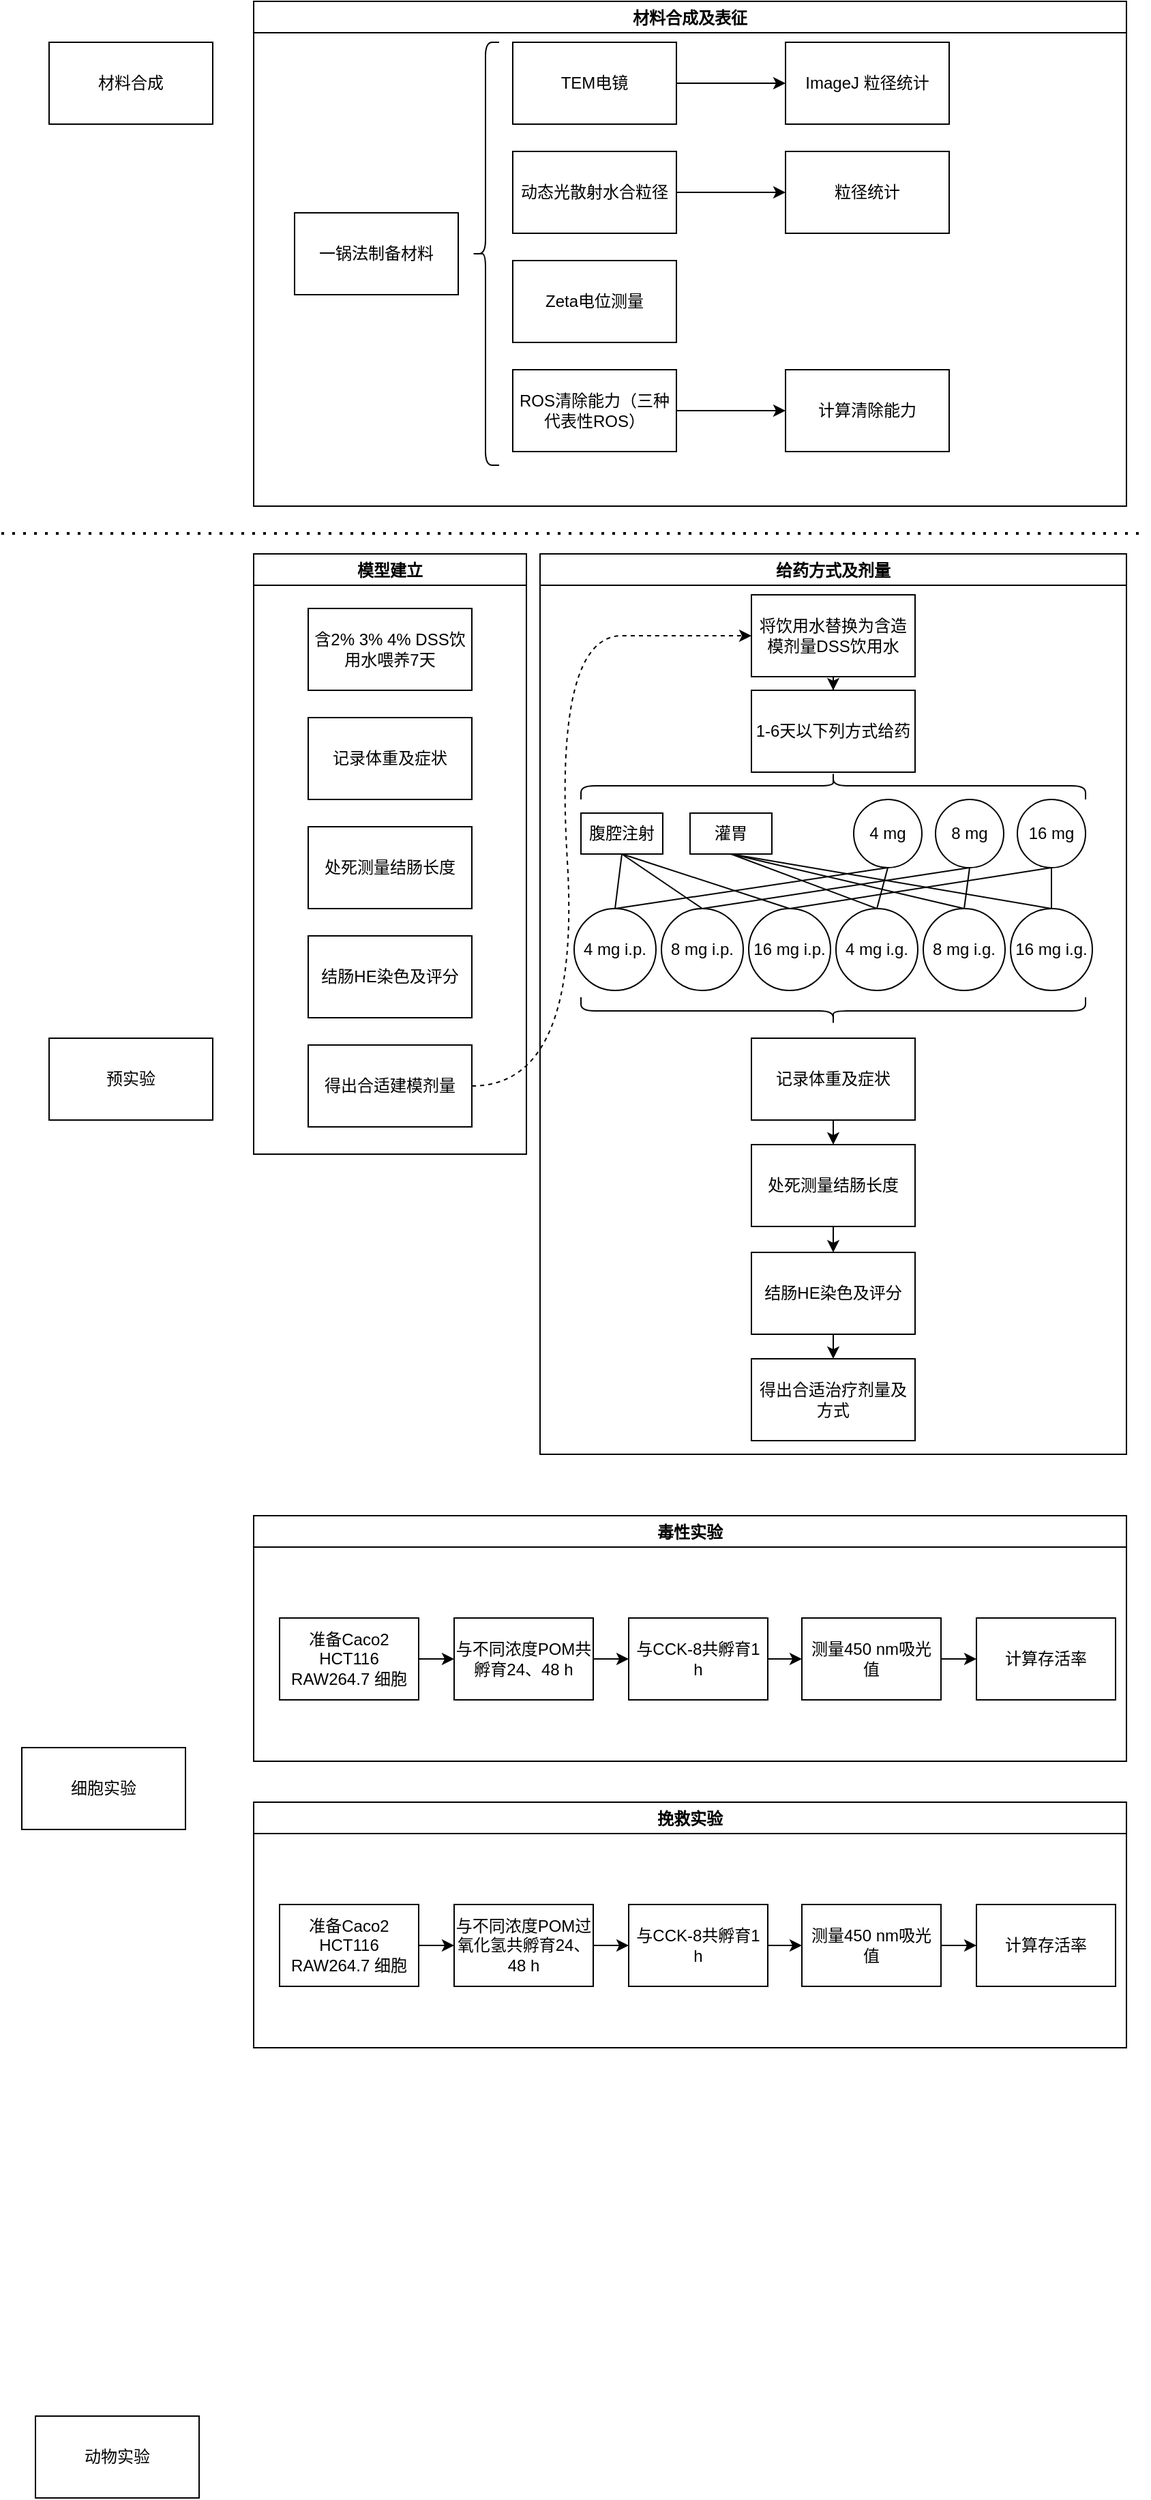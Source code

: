 <mxfile version="17.1.1" type="github">
  <diagram id="czoDvNGMsrOtbpfqUfRm" name="Page-1">
    <mxGraphModel dx="2471" dy="1713" grid="1" gridSize="10" guides="1" tooltips="1" connect="1" arrows="1" fold="1" page="1" pageScale="1" pageWidth="850" pageHeight="1100" math="0" shadow="0">
      <root>
        <mxCell id="0" />
        <mxCell id="1" parent="0" />
        <mxCell id="PeHnrjvGRDgDpMHeO9pG-1" value="预实验" style="rounded=0;whiteSpace=wrap;html=1;" vertex="1" parent="1">
          <mxGeometry x="40" y="770" width="120" height="60" as="geometry" />
        </mxCell>
        <mxCell id="PeHnrjvGRDgDpMHeO9pG-4" value="材料合成" style="rounded=0;whiteSpace=wrap;html=1;" vertex="1" parent="1">
          <mxGeometry x="40" y="40" width="120" height="60" as="geometry" />
        </mxCell>
        <mxCell id="PeHnrjvGRDgDpMHeO9pG-7" value="细胞实验" style="rounded=0;whiteSpace=wrap;html=1;" vertex="1" parent="1">
          <mxGeometry x="20" y="1290" width="120" height="60" as="geometry" />
        </mxCell>
        <mxCell id="PeHnrjvGRDgDpMHeO9pG-19" value="模型建立" style="swimlane;" vertex="1" parent="1">
          <mxGeometry x="190" y="415" width="200" height="440" as="geometry" />
        </mxCell>
        <mxCell id="PeHnrjvGRDgDpMHeO9pG-20" value="含2% 3% 4% DSS饮用水喂养7天" style="rounded=0;whiteSpace=wrap;html=1;" vertex="1" parent="PeHnrjvGRDgDpMHeO9pG-19">
          <mxGeometry x="40" y="40" width="120" height="60" as="geometry" />
        </mxCell>
        <mxCell id="PeHnrjvGRDgDpMHeO9pG-21" value="记录体重及症状" style="rounded=0;whiteSpace=wrap;html=1;" vertex="1" parent="PeHnrjvGRDgDpMHeO9pG-19">
          <mxGeometry x="40" y="120" width="120" height="60" as="geometry" />
        </mxCell>
        <mxCell id="PeHnrjvGRDgDpMHeO9pG-22" value="处死测量结肠长度" style="rounded=0;whiteSpace=wrap;html=1;" vertex="1" parent="PeHnrjvGRDgDpMHeO9pG-19">
          <mxGeometry x="40" y="200" width="120" height="60" as="geometry" />
        </mxCell>
        <mxCell id="PeHnrjvGRDgDpMHeO9pG-25" value="结肠HE染色及评分" style="rounded=0;whiteSpace=wrap;html=1;" vertex="1" parent="PeHnrjvGRDgDpMHeO9pG-19">
          <mxGeometry x="40" y="280" width="120" height="60" as="geometry" />
        </mxCell>
        <mxCell id="PeHnrjvGRDgDpMHeO9pG-26" value="得出合适建模剂量" style="rounded=0;whiteSpace=wrap;html=1;" vertex="1" parent="PeHnrjvGRDgDpMHeO9pG-19">
          <mxGeometry x="40" y="360" width="120" height="60" as="geometry" />
        </mxCell>
        <mxCell id="PeHnrjvGRDgDpMHeO9pG-27" value="给药方式及剂量" style="swimlane;" vertex="1" parent="1">
          <mxGeometry x="400" y="415" width="430" height="660" as="geometry" />
        </mxCell>
        <mxCell id="PeHnrjvGRDgDpMHeO9pG-28" value="4 mg" style="ellipse;whiteSpace=wrap;html=1;aspect=fixed;" vertex="1" parent="PeHnrjvGRDgDpMHeO9pG-27">
          <mxGeometry x="230" y="180" width="50" height="50" as="geometry" />
        </mxCell>
        <mxCell id="PeHnrjvGRDgDpMHeO9pG-29" value="腹腔注射" style="rounded=0;whiteSpace=wrap;html=1;" vertex="1" parent="PeHnrjvGRDgDpMHeO9pG-27">
          <mxGeometry x="30" y="190" width="60" height="30" as="geometry" />
        </mxCell>
        <mxCell id="PeHnrjvGRDgDpMHeO9pG-30" value="灌胃" style="rounded=0;whiteSpace=wrap;html=1;" vertex="1" parent="PeHnrjvGRDgDpMHeO9pG-27">
          <mxGeometry x="110" y="190" width="60" height="30" as="geometry" />
        </mxCell>
        <mxCell id="PeHnrjvGRDgDpMHeO9pG-35" value="16 mg" style="ellipse;whiteSpace=wrap;html=1;aspect=fixed;" vertex="1" parent="PeHnrjvGRDgDpMHeO9pG-27">
          <mxGeometry x="350" y="180" width="50" height="50" as="geometry" />
        </mxCell>
        <mxCell id="PeHnrjvGRDgDpMHeO9pG-34" value="8 mg" style="ellipse;whiteSpace=wrap;html=1;aspect=fixed;" vertex="1" parent="PeHnrjvGRDgDpMHeO9pG-27">
          <mxGeometry x="290" y="180" width="50" height="50" as="geometry" />
        </mxCell>
        <mxCell id="PeHnrjvGRDgDpMHeO9pG-66" value="" style="edgeStyle=orthogonalEdgeStyle;rounded=0;orthogonalLoop=1;jettySize=auto;html=1;" edge="1" parent="PeHnrjvGRDgDpMHeO9pG-27" source="PeHnrjvGRDgDpMHeO9pG-36" target="PeHnrjvGRDgDpMHeO9pG-38">
          <mxGeometry relative="1" as="geometry" />
        </mxCell>
        <mxCell id="PeHnrjvGRDgDpMHeO9pG-36" value="将饮用水替换为含造模剂量DSS饮用水" style="rounded=0;whiteSpace=wrap;html=1;" vertex="1" parent="PeHnrjvGRDgDpMHeO9pG-27">
          <mxGeometry x="155" y="30" width="120" height="60" as="geometry" />
        </mxCell>
        <mxCell id="PeHnrjvGRDgDpMHeO9pG-38" value="1-6天以下列方式给药" style="rounded=0;whiteSpace=wrap;html=1;" vertex="1" parent="PeHnrjvGRDgDpMHeO9pG-27">
          <mxGeometry x="155" y="100" width="120" height="60" as="geometry" />
        </mxCell>
        <mxCell id="PeHnrjvGRDgDpMHeO9pG-39" value="" style="shape=curlyBracket;whiteSpace=wrap;html=1;rounded=1;rotation=90;size=0.5;" vertex="1" parent="PeHnrjvGRDgDpMHeO9pG-27">
          <mxGeometry x="205" y="-15" width="20" height="370" as="geometry" />
        </mxCell>
        <mxCell id="PeHnrjvGRDgDpMHeO9pG-41" value="4 mg i.p." style="ellipse;whiteSpace=wrap;html=1;aspect=fixed;flipH=1;" vertex="1" parent="PeHnrjvGRDgDpMHeO9pG-27">
          <mxGeometry x="25" y="260" width="60" height="60" as="geometry" />
        </mxCell>
        <mxCell id="PeHnrjvGRDgDpMHeO9pG-46" value="16 mg i.g." style="ellipse;whiteSpace=wrap;html=1;aspect=fixed;flipH=1;" vertex="1" parent="PeHnrjvGRDgDpMHeO9pG-27">
          <mxGeometry x="345" y="260" width="60" height="60" as="geometry" />
        </mxCell>
        <mxCell id="PeHnrjvGRDgDpMHeO9pG-45" value="8 mg i.g." style="ellipse;whiteSpace=wrap;html=1;aspect=fixed;flipH=1;" vertex="1" parent="PeHnrjvGRDgDpMHeO9pG-27">
          <mxGeometry x="281" y="260" width="60" height="60" as="geometry" />
        </mxCell>
        <mxCell id="PeHnrjvGRDgDpMHeO9pG-44" value="4 mg i.g." style="ellipse;whiteSpace=wrap;html=1;aspect=fixed;flipH=1;" vertex="1" parent="PeHnrjvGRDgDpMHeO9pG-27">
          <mxGeometry x="217" y="260" width="60" height="60" as="geometry" />
        </mxCell>
        <mxCell id="PeHnrjvGRDgDpMHeO9pG-43" value="16 mg i.p." style="ellipse;whiteSpace=wrap;html=1;aspect=fixed;flipH=1;" vertex="1" parent="PeHnrjvGRDgDpMHeO9pG-27">
          <mxGeometry x="153" y="260" width="60" height="60" as="geometry" />
        </mxCell>
        <mxCell id="PeHnrjvGRDgDpMHeO9pG-42" value="8 mg i.p." style="ellipse;whiteSpace=wrap;html=1;aspect=fixed;flipH=1;" vertex="1" parent="PeHnrjvGRDgDpMHeO9pG-27">
          <mxGeometry x="89" y="260" width="60" height="60" as="geometry" />
        </mxCell>
        <mxCell id="PeHnrjvGRDgDpMHeO9pG-49" value="" style="endArrow=none;html=1;rounded=0;exitX=0.5;exitY=0;exitDx=0;exitDy=0;" edge="1" parent="PeHnrjvGRDgDpMHeO9pG-27" source="PeHnrjvGRDgDpMHeO9pG-41">
          <mxGeometry width="50" height="50" relative="1" as="geometry">
            <mxPoint x="10" y="270" as="sourcePoint" />
            <mxPoint x="60" y="220" as="targetPoint" />
          </mxGeometry>
        </mxCell>
        <mxCell id="PeHnrjvGRDgDpMHeO9pG-51" value="" style="endArrow=none;html=1;rounded=0;exitX=0.5;exitY=0;exitDx=0;exitDy=0;entryX=0.5;entryY=1;entryDx=0;entryDy=0;" edge="1" parent="PeHnrjvGRDgDpMHeO9pG-27" source="PeHnrjvGRDgDpMHeO9pG-43" target="PeHnrjvGRDgDpMHeO9pG-29">
          <mxGeometry width="50" height="50" relative="1" as="geometry">
            <mxPoint x="129" y="270" as="sourcePoint" />
            <mxPoint x="70" y="230.0" as="targetPoint" />
          </mxGeometry>
        </mxCell>
        <mxCell id="PeHnrjvGRDgDpMHeO9pG-52" value="" style="endArrow=none;html=1;rounded=0;exitX=0.5;exitY=0;exitDx=0;exitDy=0;entryX=0.5;entryY=1;entryDx=0;entryDy=0;" edge="1" parent="PeHnrjvGRDgDpMHeO9pG-27" source="PeHnrjvGRDgDpMHeO9pG-44" target="PeHnrjvGRDgDpMHeO9pG-30">
          <mxGeometry width="50" height="50" relative="1" as="geometry">
            <mxPoint x="193" y="270" as="sourcePoint" />
            <mxPoint x="60" y="220" as="targetPoint" />
          </mxGeometry>
        </mxCell>
        <mxCell id="PeHnrjvGRDgDpMHeO9pG-53" value="" style="endArrow=none;html=1;rounded=0;exitX=0.5;exitY=0;exitDx=0;exitDy=0;entryX=0.5;entryY=1;entryDx=0;entryDy=0;" edge="1" parent="PeHnrjvGRDgDpMHeO9pG-27" source="PeHnrjvGRDgDpMHeO9pG-45" target="PeHnrjvGRDgDpMHeO9pG-30">
          <mxGeometry width="50" height="50" relative="1" as="geometry">
            <mxPoint x="257.0" y="270" as="sourcePoint" />
            <mxPoint x="150" y="230.0" as="targetPoint" />
          </mxGeometry>
        </mxCell>
        <mxCell id="PeHnrjvGRDgDpMHeO9pG-54" value="" style="endArrow=none;html=1;rounded=0;exitX=0.5;exitY=0;exitDx=0;exitDy=0;entryX=0.5;entryY=1;entryDx=0;entryDy=0;" edge="1" parent="PeHnrjvGRDgDpMHeO9pG-27" source="PeHnrjvGRDgDpMHeO9pG-46" target="PeHnrjvGRDgDpMHeO9pG-30">
          <mxGeometry width="50" height="50" relative="1" as="geometry">
            <mxPoint x="321" y="270" as="sourcePoint" />
            <mxPoint x="150" y="230.0" as="targetPoint" />
          </mxGeometry>
        </mxCell>
        <mxCell id="PeHnrjvGRDgDpMHeO9pG-55" value="" style="endArrow=none;html=1;rounded=0;exitX=0.5;exitY=0;exitDx=0;exitDy=0;entryX=0.5;entryY=1;entryDx=0;entryDy=0;" edge="1" parent="PeHnrjvGRDgDpMHeO9pG-27" source="PeHnrjvGRDgDpMHeO9pG-41" target="PeHnrjvGRDgDpMHeO9pG-28">
          <mxGeometry width="50" height="50" relative="1" as="geometry">
            <mxPoint x="385" y="270" as="sourcePoint" />
            <mxPoint x="150" y="230.0" as="targetPoint" />
          </mxGeometry>
        </mxCell>
        <mxCell id="PeHnrjvGRDgDpMHeO9pG-56" value="" style="endArrow=none;html=1;rounded=0;exitX=0.5;exitY=0;exitDx=0;exitDy=0;entryX=0.5;entryY=1;entryDx=0;entryDy=0;" edge="1" parent="PeHnrjvGRDgDpMHeO9pG-27" source="PeHnrjvGRDgDpMHeO9pG-42" target="PeHnrjvGRDgDpMHeO9pG-34">
          <mxGeometry width="50" height="50" relative="1" as="geometry">
            <mxPoint x="65" y="270" as="sourcePoint" />
            <mxPoint x="265" y="240.0" as="targetPoint" />
          </mxGeometry>
        </mxCell>
        <mxCell id="PeHnrjvGRDgDpMHeO9pG-57" value="" style="endArrow=none;html=1;rounded=0;entryX=0.5;entryY=1;entryDx=0;entryDy=0;exitX=0.5;exitY=0;exitDx=0;exitDy=0;" edge="1" parent="PeHnrjvGRDgDpMHeO9pG-27" source="PeHnrjvGRDgDpMHeO9pG-43" target="PeHnrjvGRDgDpMHeO9pG-35">
          <mxGeometry width="50" height="50" relative="1" as="geometry">
            <mxPoint x="180" y="260" as="sourcePoint" />
            <mxPoint x="325" y="240.0" as="targetPoint" />
          </mxGeometry>
        </mxCell>
        <mxCell id="PeHnrjvGRDgDpMHeO9pG-58" value="" style="endArrow=none;html=1;rounded=0;entryX=0.5;entryY=1;entryDx=0;entryDy=0;exitX=0.5;exitY=0;exitDx=0;exitDy=0;" edge="1" parent="PeHnrjvGRDgDpMHeO9pG-27" source="PeHnrjvGRDgDpMHeO9pG-46" target="PeHnrjvGRDgDpMHeO9pG-35">
          <mxGeometry width="50" height="50" relative="1" as="geometry">
            <mxPoint x="193" y="270" as="sourcePoint" />
            <mxPoint x="385" y="240.0" as="targetPoint" />
          </mxGeometry>
        </mxCell>
        <mxCell id="PeHnrjvGRDgDpMHeO9pG-59" value="" style="endArrow=none;html=1;rounded=0;entryX=0.5;entryY=1;entryDx=0;entryDy=0;exitX=0.5;exitY=0;exitDx=0;exitDy=0;" edge="1" parent="PeHnrjvGRDgDpMHeO9pG-27" source="PeHnrjvGRDgDpMHeO9pG-45" target="PeHnrjvGRDgDpMHeO9pG-34">
          <mxGeometry width="50" height="50" relative="1" as="geometry">
            <mxPoint x="385" y="270" as="sourcePoint" />
            <mxPoint x="385" y="240.0" as="targetPoint" />
          </mxGeometry>
        </mxCell>
        <mxCell id="PeHnrjvGRDgDpMHeO9pG-60" value="" style="endArrow=none;html=1;rounded=0;entryX=0.5;entryY=1;entryDx=0;entryDy=0;exitX=0.5;exitY=0;exitDx=0;exitDy=0;" edge="1" parent="PeHnrjvGRDgDpMHeO9pG-27" source="PeHnrjvGRDgDpMHeO9pG-44" target="PeHnrjvGRDgDpMHeO9pG-28">
          <mxGeometry width="50" height="50" relative="1" as="geometry">
            <mxPoint x="321" y="270" as="sourcePoint" />
            <mxPoint x="325" y="240.0" as="targetPoint" />
          </mxGeometry>
        </mxCell>
        <mxCell id="PeHnrjvGRDgDpMHeO9pG-61" value="记录体重及症状" style="rounded=0;whiteSpace=wrap;html=1;" vertex="1" parent="PeHnrjvGRDgDpMHeO9pG-27">
          <mxGeometry x="155" y="355" width="120" height="60" as="geometry" />
        </mxCell>
        <mxCell id="PeHnrjvGRDgDpMHeO9pG-62" value="" style="shape=curlyBracket;whiteSpace=wrap;html=1;rounded=1;rotation=-90;" vertex="1" parent="PeHnrjvGRDgDpMHeO9pG-27">
          <mxGeometry x="205" y="150" width="20" height="370" as="geometry" />
        </mxCell>
        <mxCell id="PeHnrjvGRDgDpMHeO9pG-63" value="处死测量结肠长度" style="rounded=0;whiteSpace=wrap;html=1;" vertex="1" parent="PeHnrjvGRDgDpMHeO9pG-27">
          <mxGeometry x="155" y="433" width="120" height="60" as="geometry" />
        </mxCell>
        <mxCell id="PeHnrjvGRDgDpMHeO9pG-68" style="edgeStyle=orthogonalEdgeStyle;rounded=0;orthogonalLoop=1;jettySize=auto;html=1;exitX=0.5;exitY=1;exitDx=0;exitDy=0;entryX=0.5;entryY=0;entryDx=0;entryDy=0;" edge="1" parent="PeHnrjvGRDgDpMHeO9pG-27" source="PeHnrjvGRDgDpMHeO9pG-61" target="PeHnrjvGRDgDpMHeO9pG-63">
          <mxGeometry relative="1" as="geometry" />
        </mxCell>
        <mxCell id="PeHnrjvGRDgDpMHeO9pG-64" value="结肠HE染色及评分" style="rounded=0;whiteSpace=wrap;html=1;" vertex="1" parent="PeHnrjvGRDgDpMHeO9pG-27">
          <mxGeometry x="155" y="512" width="120" height="60" as="geometry" />
        </mxCell>
        <mxCell id="PeHnrjvGRDgDpMHeO9pG-69" style="edgeStyle=orthogonalEdgeStyle;rounded=0;orthogonalLoop=1;jettySize=auto;html=1;exitX=0.5;exitY=1;exitDx=0;exitDy=0;entryX=0.5;entryY=0;entryDx=0;entryDy=0;" edge="1" parent="PeHnrjvGRDgDpMHeO9pG-27" source="PeHnrjvGRDgDpMHeO9pG-63" target="PeHnrjvGRDgDpMHeO9pG-64">
          <mxGeometry relative="1" as="geometry" />
        </mxCell>
        <mxCell id="PeHnrjvGRDgDpMHeO9pG-65" value="得出合适治疗剂量及方式" style="rounded=0;whiteSpace=wrap;html=1;" vertex="1" parent="PeHnrjvGRDgDpMHeO9pG-27">
          <mxGeometry x="155" y="590" width="120" height="60" as="geometry" />
        </mxCell>
        <mxCell id="PeHnrjvGRDgDpMHeO9pG-70" style="edgeStyle=orthogonalEdgeStyle;rounded=0;orthogonalLoop=1;jettySize=auto;html=1;exitX=0.5;exitY=1;exitDx=0;exitDy=0;entryX=0.5;entryY=0;entryDx=0;entryDy=0;" edge="1" parent="PeHnrjvGRDgDpMHeO9pG-27" source="PeHnrjvGRDgDpMHeO9pG-64" target="PeHnrjvGRDgDpMHeO9pG-65">
          <mxGeometry relative="1" as="geometry" />
        </mxCell>
        <mxCell id="PeHnrjvGRDgDpMHeO9pG-50" value="" style="endArrow=none;html=1;rounded=0;exitX=0.5;exitY=0;exitDx=0;exitDy=0;entryX=0.5;entryY=1;entryDx=0;entryDy=0;" edge="1" parent="PeHnrjvGRDgDpMHeO9pG-27" source="PeHnrjvGRDgDpMHeO9pG-42" target="PeHnrjvGRDgDpMHeO9pG-29">
          <mxGeometry width="50" height="50" relative="1" as="geometry">
            <mxPoint x="95" y="270" as="sourcePoint" />
            <mxPoint x="90" y="220" as="targetPoint" />
          </mxGeometry>
        </mxCell>
        <mxCell id="PeHnrjvGRDgDpMHeO9pG-37" value="" style="curved=1;endArrow=classic;html=1;rounded=0;exitX=1;exitY=0.5;exitDx=0;exitDy=0;entryX=0;entryY=0.5;entryDx=0;entryDy=0;dashed=1;" edge="1" parent="1" source="PeHnrjvGRDgDpMHeO9pG-26" target="PeHnrjvGRDgDpMHeO9pG-36">
          <mxGeometry width="50" height="50" relative="1" as="geometry">
            <mxPoint x="400" y="525" as="sourcePoint" />
            <mxPoint x="450" y="475" as="targetPoint" />
            <Array as="points">
              <mxPoint x="430" y="805" />
              <mxPoint x="410" y="475" />
              <mxPoint x="510" y="475" />
            </Array>
          </mxGeometry>
        </mxCell>
        <mxCell id="PeHnrjvGRDgDpMHeO9pG-71" value="" style="endArrow=none;dashed=1;html=1;dashPattern=1 3;strokeWidth=2;rounded=0;" edge="1" parent="1">
          <mxGeometry width="50" height="50" relative="1" as="geometry">
            <mxPoint x="5" y="400" as="sourcePoint" />
            <mxPoint x="845" y="400" as="targetPoint" />
          </mxGeometry>
        </mxCell>
        <mxCell id="PeHnrjvGRDgDpMHeO9pG-72" value="材料合成及表征" style="swimlane;" vertex="1" parent="1">
          <mxGeometry x="190" y="10" width="640" height="370" as="geometry" />
        </mxCell>
        <mxCell id="PeHnrjvGRDgDpMHeO9pG-73" value="一锅法制备材料" style="rounded=0;whiteSpace=wrap;html=1;" vertex="1" parent="PeHnrjvGRDgDpMHeO9pG-72">
          <mxGeometry x="30" y="155" width="120" height="60" as="geometry" />
        </mxCell>
        <mxCell id="PeHnrjvGRDgDpMHeO9pG-76" value="" style="shape=curlyBracket;whiteSpace=wrap;html=1;rounded=1;" vertex="1" parent="PeHnrjvGRDgDpMHeO9pG-72">
          <mxGeometry x="160" y="30" width="20" height="310" as="geometry" />
        </mxCell>
        <mxCell id="PeHnrjvGRDgDpMHeO9pG-82" value="" style="edgeStyle=orthogonalEdgeStyle;rounded=0;orthogonalLoop=1;jettySize=auto;html=1;" edge="1" parent="PeHnrjvGRDgDpMHeO9pG-72" source="PeHnrjvGRDgDpMHeO9pG-78" target="PeHnrjvGRDgDpMHeO9pG-81">
          <mxGeometry relative="1" as="geometry" />
        </mxCell>
        <mxCell id="PeHnrjvGRDgDpMHeO9pG-78" value="TEM电镜" style="rounded=0;whiteSpace=wrap;html=1;" vertex="1" parent="PeHnrjvGRDgDpMHeO9pG-72">
          <mxGeometry x="190" y="30" width="120" height="60" as="geometry" />
        </mxCell>
        <mxCell id="PeHnrjvGRDgDpMHeO9pG-84" value="" style="edgeStyle=orthogonalEdgeStyle;rounded=0;orthogonalLoop=1;jettySize=auto;html=1;" edge="1" parent="PeHnrjvGRDgDpMHeO9pG-72" source="PeHnrjvGRDgDpMHeO9pG-79" target="PeHnrjvGRDgDpMHeO9pG-83">
          <mxGeometry relative="1" as="geometry" />
        </mxCell>
        <mxCell id="PeHnrjvGRDgDpMHeO9pG-79" value="动态光散射水合粒径" style="rounded=0;whiteSpace=wrap;html=1;" vertex="1" parent="PeHnrjvGRDgDpMHeO9pG-72">
          <mxGeometry x="190" y="110" width="120" height="60" as="geometry" />
        </mxCell>
        <mxCell id="PeHnrjvGRDgDpMHeO9pG-81" value="ImageJ 粒径统计" style="whiteSpace=wrap;html=1;rounded=0;" vertex="1" parent="PeHnrjvGRDgDpMHeO9pG-72">
          <mxGeometry x="390" y="30" width="120" height="60" as="geometry" />
        </mxCell>
        <mxCell id="PeHnrjvGRDgDpMHeO9pG-83" value="粒径统计" style="whiteSpace=wrap;html=1;rounded=0;" vertex="1" parent="PeHnrjvGRDgDpMHeO9pG-72">
          <mxGeometry x="390" y="110" width="120" height="60" as="geometry" />
        </mxCell>
        <mxCell id="PeHnrjvGRDgDpMHeO9pG-85" value="Zeta电位测量" style="rounded=0;whiteSpace=wrap;html=1;" vertex="1" parent="PeHnrjvGRDgDpMHeO9pG-72">
          <mxGeometry x="190" y="190" width="120" height="60" as="geometry" />
        </mxCell>
        <mxCell id="PeHnrjvGRDgDpMHeO9pG-95" value="" style="edgeStyle=orthogonalEdgeStyle;rounded=0;orthogonalLoop=1;jettySize=auto;html=1;" edge="1" parent="PeHnrjvGRDgDpMHeO9pG-72" source="PeHnrjvGRDgDpMHeO9pG-86" target="PeHnrjvGRDgDpMHeO9pG-94">
          <mxGeometry relative="1" as="geometry" />
        </mxCell>
        <mxCell id="PeHnrjvGRDgDpMHeO9pG-86" value="ROS清除能力（三种代表性ROS）" style="rounded=0;whiteSpace=wrap;html=1;" vertex="1" parent="PeHnrjvGRDgDpMHeO9pG-72">
          <mxGeometry x="190" y="270" width="120" height="60" as="geometry" />
        </mxCell>
        <mxCell id="PeHnrjvGRDgDpMHeO9pG-94" value="计算清除能力" style="whiteSpace=wrap;html=1;rounded=0;" vertex="1" parent="PeHnrjvGRDgDpMHeO9pG-72">
          <mxGeometry x="390" y="270" width="120" height="60" as="geometry" />
        </mxCell>
        <mxCell id="PeHnrjvGRDgDpMHeO9pG-96" value="毒性实验" style="swimlane;" vertex="1" parent="1">
          <mxGeometry x="190" y="1120" width="640" height="180" as="geometry" />
        </mxCell>
        <mxCell id="PeHnrjvGRDgDpMHeO9pG-105" style="edgeStyle=orthogonalEdgeStyle;rounded=0;orthogonalLoop=1;jettySize=auto;html=1;exitX=1;exitY=0.5;exitDx=0;exitDy=0;entryX=0;entryY=0.5;entryDx=0;entryDy=0;" edge="1" parent="PeHnrjvGRDgDpMHeO9pG-96" source="PeHnrjvGRDgDpMHeO9pG-97" target="PeHnrjvGRDgDpMHeO9pG-98">
          <mxGeometry relative="1" as="geometry" />
        </mxCell>
        <mxCell id="PeHnrjvGRDgDpMHeO9pG-97" value="与不同浓度POM共孵育24、48 h" style="rounded=0;whiteSpace=wrap;html=1;" vertex="1" parent="PeHnrjvGRDgDpMHeO9pG-96">
          <mxGeometry x="147" y="75" width="102" height="60" as="geometry" />
        </mxCell>
        <mxCell id="PeHnrjvGRDgDpMHeO9pG-108" style="edgeStyle=orthogonalEdgeStyle;rounded=0;orthogonalLoop=1;jettySize=auto;html=1;exitX=1;exitY=0.5;exitDx=0;exitDy=0;entryX=0;entryY=0.5;entryDx=0;entryDy=0;" edge="1" parent="PeHnrjvGRDgDpMHeO9pG-96" source="PeHnrjvGRDgDpMHeO9pG-98" target="PeHnrjvGRDgDpMHeO9pG-99">
          <mxGeometry relative="1" as="geometry" />
        </mxCell>
        <mxCell id="PeHnrjvGRDgDpMHeO9pG-98" value="与CCK-8共孵育1 h" style="rounded=0;whiteSpace=wrap;html=1;" vertex="1" parent="PeHnrjvGRDgDpMHeO9pG-96">
          <mxGeometry x="275" y="75" width="102" height="60" as="geometry" />
        </mxCell>
        <mxCell id="PeHnrjvGRDgDpMHeO9pG-109" style="edgeStyle=orthogonalEdgeStyle;rounded=0;orthogonalLoop=1;jettySize=auto;html=1;exitX=1;exitY=0.5;exitDx=0;exitDy=0;entryX=0;entryY=0.5;entryDx=0;entryDy=0;" edge="1" parent="PeHnrjvGRDgDpMHeO9pG-96" source="PeHnrjvGRDgDpMHeO9pG-99" target="PeHnrjvGRDgDpMHeO9pG-100">
          <mxGeometry relative="1" as="geometry" />
        </mxCell>
        <mxCell id="PeHnrjvGRDgDpMHeO9pG-99" value="测量450 nm吸光值" style="rounded=0;whiteSpace=wrap;html=1;" vertex="1" parent="PeHnrjvGRDgDpMHeO9pG-96">
          <mxGeometry x="402" y="75" width="102" height="60" as="geometry" />
        </mxCell>
        <mxCell id="PeHnrjvGRDgDpMHeO9pG-100" value="计算存活率" style="rounded=0;whiteSpace=wrap;html=1;" vertex="1" parent="PeHnrjvGRDgDpMHeO9pG-96">
          <mxGeometry x="530" y="75" width="102" height="60" as="geometry" />
        </mxCell>
        <mxCell id="PeHnrjvGRDgDpMHeO9pG-102" style="edgeStyle=orthogonalEdgeStyle;rounded=0;orthogonalLoop=1;jettySize=auto;html=1;exitX=1;exitY=0.5;exitDx=0;exitDy=0;entryX=0;entryY=0.5;entryDx=0;entryDy=0;" edge="1" parent="PeHnrjvGRDgDpMHeO9pG-96" source="PeHnrjvGRDgDpMHeO9pG-101" target="PeHnrjvGRDgDpMHeO9pG-97">
          <mxGeometry relative="1" as="geometry" />
        </mxCell>
        <mxCell id="PeHnrjvGRDgDpMHeO9pG-101" value="准备Caco2 HCT116 RAW264.7 细胞" style="rounded=0;whiteSpace=wrap;html=1;" vertex="1" parent="PeHnrjvGRDgDpMHeO9pG-96">
          <mxGeometry x="19" y="75" width="102" height="60" as="geometry" />
        </mxCell>
        <mxCell id="PeHnrjvGRDgDpMHeO9pG-110" value="挽救实验" style="swimlane;" vertex="1" parent="1">
          <mxGeometry x="190" y="1330" width="640" height="180" as="geometry" />
        </mxCell>
        <mxCell id="PeHnrjvGRDgDpMHeO9pG-111" style="edgeStyle=orthogonalEdgeStyle;rounded=0;orthogonalLoop=1;jettySize=auto;html=1;exitX=1;exitY=0.5;exitDx=0;exitDy=0;entryX=0;entryY=0.5;entryDx=0;entryDy=0;" edge="1" parent="PeHnrjvGRDgDpMHeO9pG-110" source="PeHnrjvGRDgDpMHeO9pG-112" target="PeHnrjvGRDgDpMHeO9pG-114">
          <mxGeometry relative="1" as="geometry" />
        </mxCell>
        <mxCell id="PeHnrjvGRDgDpMHeO9pG-112" value="与不同浓度POM过氧化氢共孵育24、48 h" style="rounded=0;whiteSpace=wrap;html=1;" vertex="1" parent="PeHnrjvGRDgDpMHeO9pG-110">
          <mxGeometry x="147" y="75" width="102" height="60" as="geometry" />
        </mxCell>
        <mxCell id="PeHnrjvGRDgDpMHeO9pG-113" style="edgeStyle=orthogonalEdgeStyle;rounded=0;orthogonalLoop=1;jettySize=auto;html=1;exitX=1;exitY=0.5;exitDx=0;exitDy=0;entryX=0;entryY=0.5;entryDx=0;entryDy=0;" edge="1" parent="PeHnrjvGRDgDpMHeO9pG-110" source="PeHnrjvGRDgDpMHeO9pG-114" target="PeHnrjvGRDgDpMHeO9pG-116">
          <mxGeometry relative="1" as="geometry" />
        </mxCell>
        <mxCell id="PeHnrjvGRDgDpMHeO9pG-114" value="与CCK-8共孵育1 h" style="rounded=0;whiteSpace=wrap;html=1;" vertex="1" parent="PeHnrjvGRDgDpMHeO9pG-110">
          <mxGeometry x="275" y="75" width="102" height="60" as="geometry" />
        </mxCell>
        <mxCell id="PeHnrjvGRDgDpMHeO9pG-115" style="edgeStyle=orthogonalEdgeStyle;rounded=0;orthogonalLoop=1;jettySize=auto;html=1;exitX=1;exitY=0.5;exitDx=0;exitDy=0;entryX=0;entryY=0.5;entryDx=0;entryDy=0;" edge="1" parent="PeHnrjvGRDgDpMHeO9pG-110" source="PeHnrjvGRDgDpMHeO9pG-116" target="PeHnrjvGRDgDpMHeO9pG-117">
          <mxGeometry relative="1" as="geometry" />
        </mxCell>
        <mxCell id="PeHnrjvGRDgDpMHeO9pG-116" value="测量450 nm吸光值" style="rounded=0;whiteSpace=wrap;html=1;" vertex="1" parent="PeHnrjvGRDgDpMHeO9pG-110">
          <mxGeometry x="402" y="75" width="102" height="60" as="geometry" />
        </mxCell>
        <mxCell id="PeHnrjvGRDgDpMHeO9pG-117" value="计算存活率" style="rounded=0;whiteSpace=wrap;html=1;" vertex="1" parent="PeHnrjvGRDgDpMHeO9pG-110">
          <mxGeometry x="530" y="75" width="102" height="60" as="geometry" />
        </mxCell>
        <mxCell id="PeHnrjvGRDgDpMHeO9pG-118" style="edgeStyle=orthogonalEdgeStyle;rounded=0;orthogonalLoop=1;jettySize=auto;html=1;exitX=1;exitY=0.5;exitDx=0;exitDy=0;entryX=0;entryY=0.5;entryDx=0;entryDy=0;" edge="1" parent="PeHnrjvGRDgDpMHeO9pG-110" source="PeHnrjvGRDgDpMHeO9pG-119" target="PeHnrjvGRDgDpMHeO9pG-112">
          <mxGeometry relative="1" as="geometry" />
        </mxCell>
        <mxCell id="PeHnrjvGRDgDpMHeO9pG-119" value="准备Caco2 HCT116 RAW264.7 细胞" style="rounded=0;whiteSpace=wrap;html=1;" vertex="1" parent="PeHnrjvGRDgDpMHeO9pG-110">
          <mxGeometry x="19" y="75" width="102" height="60" as="geometry" />
        </mxCell>
        <mxCell id="PeHnrjvGRDgDpMHeO9pG-120" value="动物实验" style="rounded=0;whiteSpace=wrap;html=1;" vertex="1" parent="1">
          <mxGeometry x="30" y="1780" width="120" height="60" as="geometry" />
        </mxCell>
      </root>
    </mxGraphModel>
  </diagram>
</mxfile>
